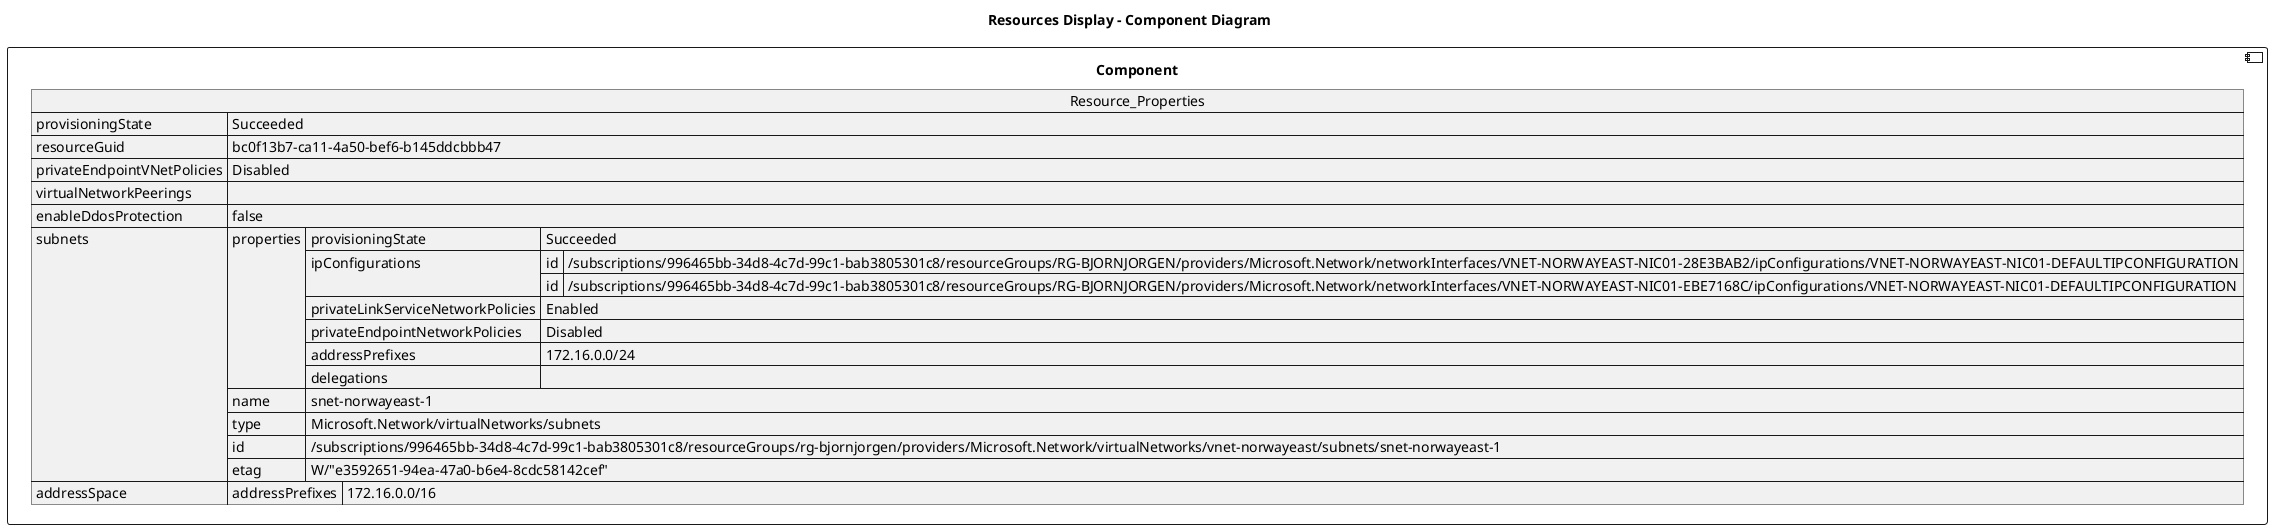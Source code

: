 @startuml

title Resources Display - Component Diagram

component Component {

json  Resource_Properties {
  "provisioningState": "Succeeded",
  "resourceGuid": "bc0f13b7-ca11-4a50-bef6-b145ddcbbb47",
  "privateEndpointVNetPolicies": "Disabled",
  "virtualNetworkPeerings": [],
  "enableDdosProtection": false,
  "subnets": [
    {
      "properties": {
        "provisioningState": "Succeeded",
        "ipConfigurations": [
          {
            "id": "/subscriptions/996465bb-34d8-4c7d-99c1-bab3805301c8/resourceGroups/RG-BJORNJORGEN/providers/Microsoft.Network/networkInterfaces/VNET-NORWAYEAST-NIC01-28E3BAB2/ipConfigurations/VNET-NORWAYEAST-NIC01-DEFAULTIPCONFIGURATION"
          },
          {
            "id": "/subscriptions/996465bb-34d8-4c7d-99c1-bab3805301c8/resourceGroups/RG-BJORNJORGEN/providers/Microsoft.Network/networkInterfaces/VNET-NORWAYEAST-NIC01-EBE7168C/ipConfigurations/VNET-NORWAYEAST-NIC01-DEFAULTIPCONFIGURATION"
          }
        ],
        "privateLinkServiceNetworkPolicies": "Enabled",
        "privateEndpointNetworkPolicies": "Disabled",
        "addressPrefixes": [
          "172.16.0.0/24"
        ],
        "delegations": []
      },
      "name": "snet-norwayeast-1",
      "type": "Microsoft.Network/virtualNetworks/subnets",
      "id": "/subscriptions/996465bb-34d8-4c7d-99c1-bab3805301c8/resourceGroups/rg-bjornjorgen/providers/Microsoft.Network/virtualNetworks/vnet-norwayeast/subnets/snet-norwayeast-1",
      "etag": "W/\"e3592651-94ea-47a0-b6e4-8cdc58142cef\""
    }
  ],
  "addressSpace": {
    "addressPrefixes": [
      "172.16.0.0/16"
    ]
  }
}
}
@enduml
